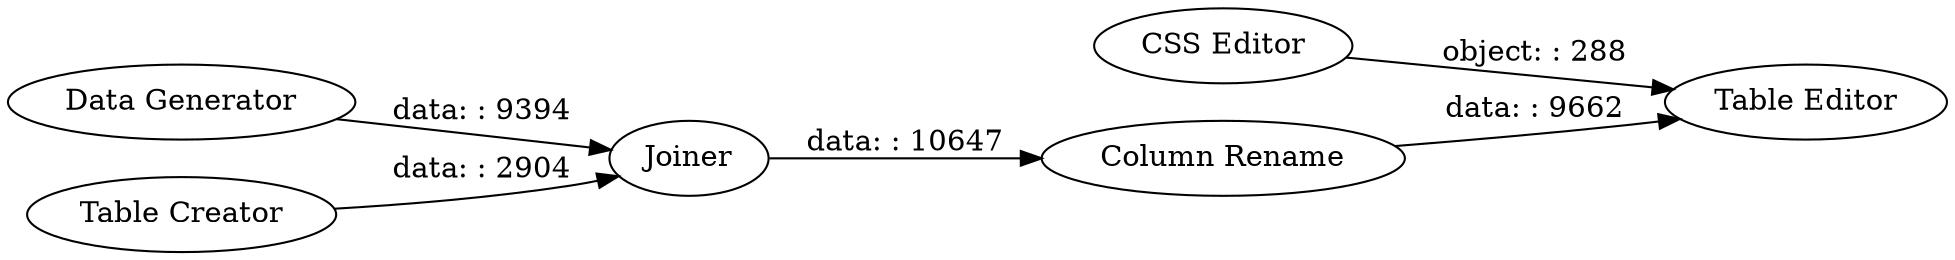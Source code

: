 digraph {
	"6760105498727222977_4" [label="Column Rename"]
	"-6975459876449886833_7" [label=Joiner]
	"-6975459876449886833_3" [label="Data Generator"]
	"6760105498727222977_1" [label="CSS Editor"]
	"6760105498727222977_2" [label="Table Editor"]
	"-6975459876449886833_6" [label="Table Creator"]
	"6760105498727222977_1" -> "6760105498727222977_2" [label="object: : 288"]
	"-6975459876449886833_3" -> "-6975459876449886833_7" [label="data: : 9394"]
	"6760105498727222977_4" -> "6760105498727222977_2" [label="data: : 9662"]
	"-6975459876449886833_7" -> "6760105498727222977_4" [label="data: : 10647"]
	"-6975459876449886833_6" -> "-6975459876449886833_7" [label="data: : 2904"]
	rankdir=LR
}
